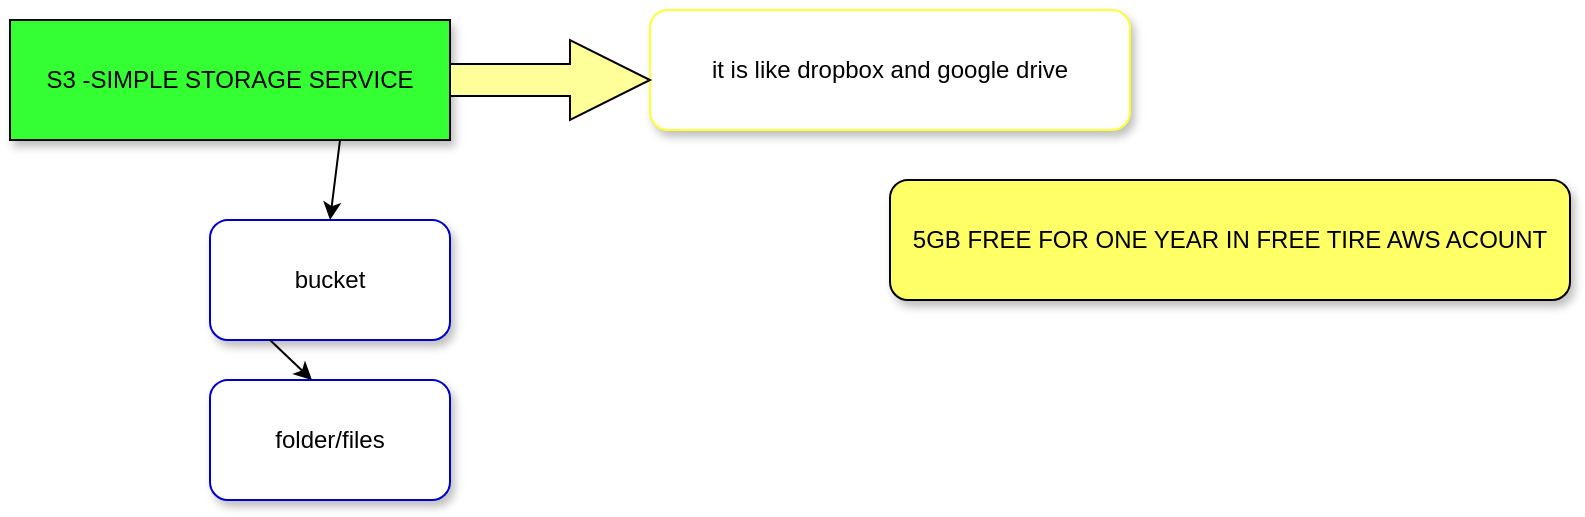 <mxfile version="14.8.0" type="github">
  <diagram id="T38P18549kU4ImGicj8B" name="Page-1">
    <mxGraphModel dx="1108" dy="425" grid="1" gridSize="10" guides="1" tooltips="1" connect="1" arrows="1" fold="1" page="1" pageScale="1" pageWidth="850" pageHeight="1100" math="0" shadow="0">
      <root>
        <mxCell id="0" />
        <mxCell id="1" parent="0" />
        <mxCell id="3g70R6GkDLUcPMSrmJAs-1" value="S3 -SIMPLE STORAGE SERVICE" style="rounded=0;whiteSpace=wrap;html=1;shadow=1;fillColor=#33FF33;" vertex="1" parent="1">
          <mxGeometry x="40" y="20" width="220" height="60" as="geometry" />
        </mxCell>
        <mxCell id="3g70R6GkDLUcPMSrmJAs-2" value="it is like dropbox and google drive" style="rounded=1;whiteSpace=wrap;html=1;shadow=1;strokeColor=#FFFF33;" vertex="1" parent="1">
          <mxGeometry x="360" y="15" width="240" height="60" as="geometry" />
        </mxCell>
        <mxCell id="3g70R6GkDLUcPMSrmJAs-3" value="bucket" style="rounded=1;whiteSpace=wrap;html=1;shadow=1;strokeColor=#0000CC;" vertex="1" parent="1">
          <mxGeometry x="140" y="120" width="120" height="60" as="geometry" />
        </mxCell>
        <mxCell id="3g70R6GkDLUcPMSrmJAs-4" value="folder/files" style="rounded=1;whiteSpace=wrap;html=1;shadow=1;strokeColor=#0000CC;" vertex="1" parent="1">
          <mxGeometry x="140" y="200" width="120" height="60" as="geometry" />
        </mxCell>
        <mxCell id="3g70R6GkDLUcPMSrmJAs-5" value="" style="endArrow=classic;html=1;entryX=0.5;entryY=0;entryDx=0;entryDy=0;exitX=0.75;exitY=1;exitDx=0;exitDy=0;" edge="1" parent="1" source="3g70R6GkDLUcPMSrmJAs-1" target="3g70R6GkDLUcPMSrmJAs-3">
          <mxGeometry width="50" height="50" relative="1" as="geometry">
            <mxPoint x="210" y="90" as="sourcePoint" />
            <mxPoint x="260" y="40" as="targetPoint" />
          </mxGeometry>
        </mxCell>
        <mxCell id="3g70R6GkDLUcPMSrmJAs-6" value="" style="endArrow=classic;html=1;exitX=0.25;exitY=1;exitDx=0;exitDy=0;entryX=0.425;entryY=0;entryDx=0;entryDy=0;entryPerimeter=0;" edge="1" parent="1" source="3g70R6GkDLUcPMSrmJAs-3" target="3g70R6GkDLUcPMSrmJAs-4">
          <mxGeometry width="50" height="50" relative="1" as="geometry">
            <mxPoint x="170" y="220" as="sourcePoint" />
            <mxPoint x="200" y="180" as="targetPoint" />
          </mxGeometry>
        </mxCell>
        <mxCell id="3g70R6GkDLUcPMSrmJAs-9" value="" style="html=1;shadow=0;dashed=0;align=center;verticalAlign=middle;shape=mxgraph.arrows2.arrow;dy=0.6;dx=40;notch=0;fillColor=#FFFF99;" vertex="1" parent="1">
          <mxGeometry x="260" y="30" width="100" height="40" as="geometry" />
        </mxCell>
        <mxCell id="3g70R6GkDLUcPMSrmJAs-10" value="5GB FREE FOR ONE YEAR IN FREE TIRE AWS ACOUNT" style="rounded=1;whiteSpace=wrap;html=1;shadow=1;fillColor=#FFFF66;" vertex="1" parent="1">
          <mxGeometry x="480" y="100" width="340" height="60" as="geometry" />
        </mxCell>
      </root>
    </mxGraphModel>
  </diagram>
</mxfile>
